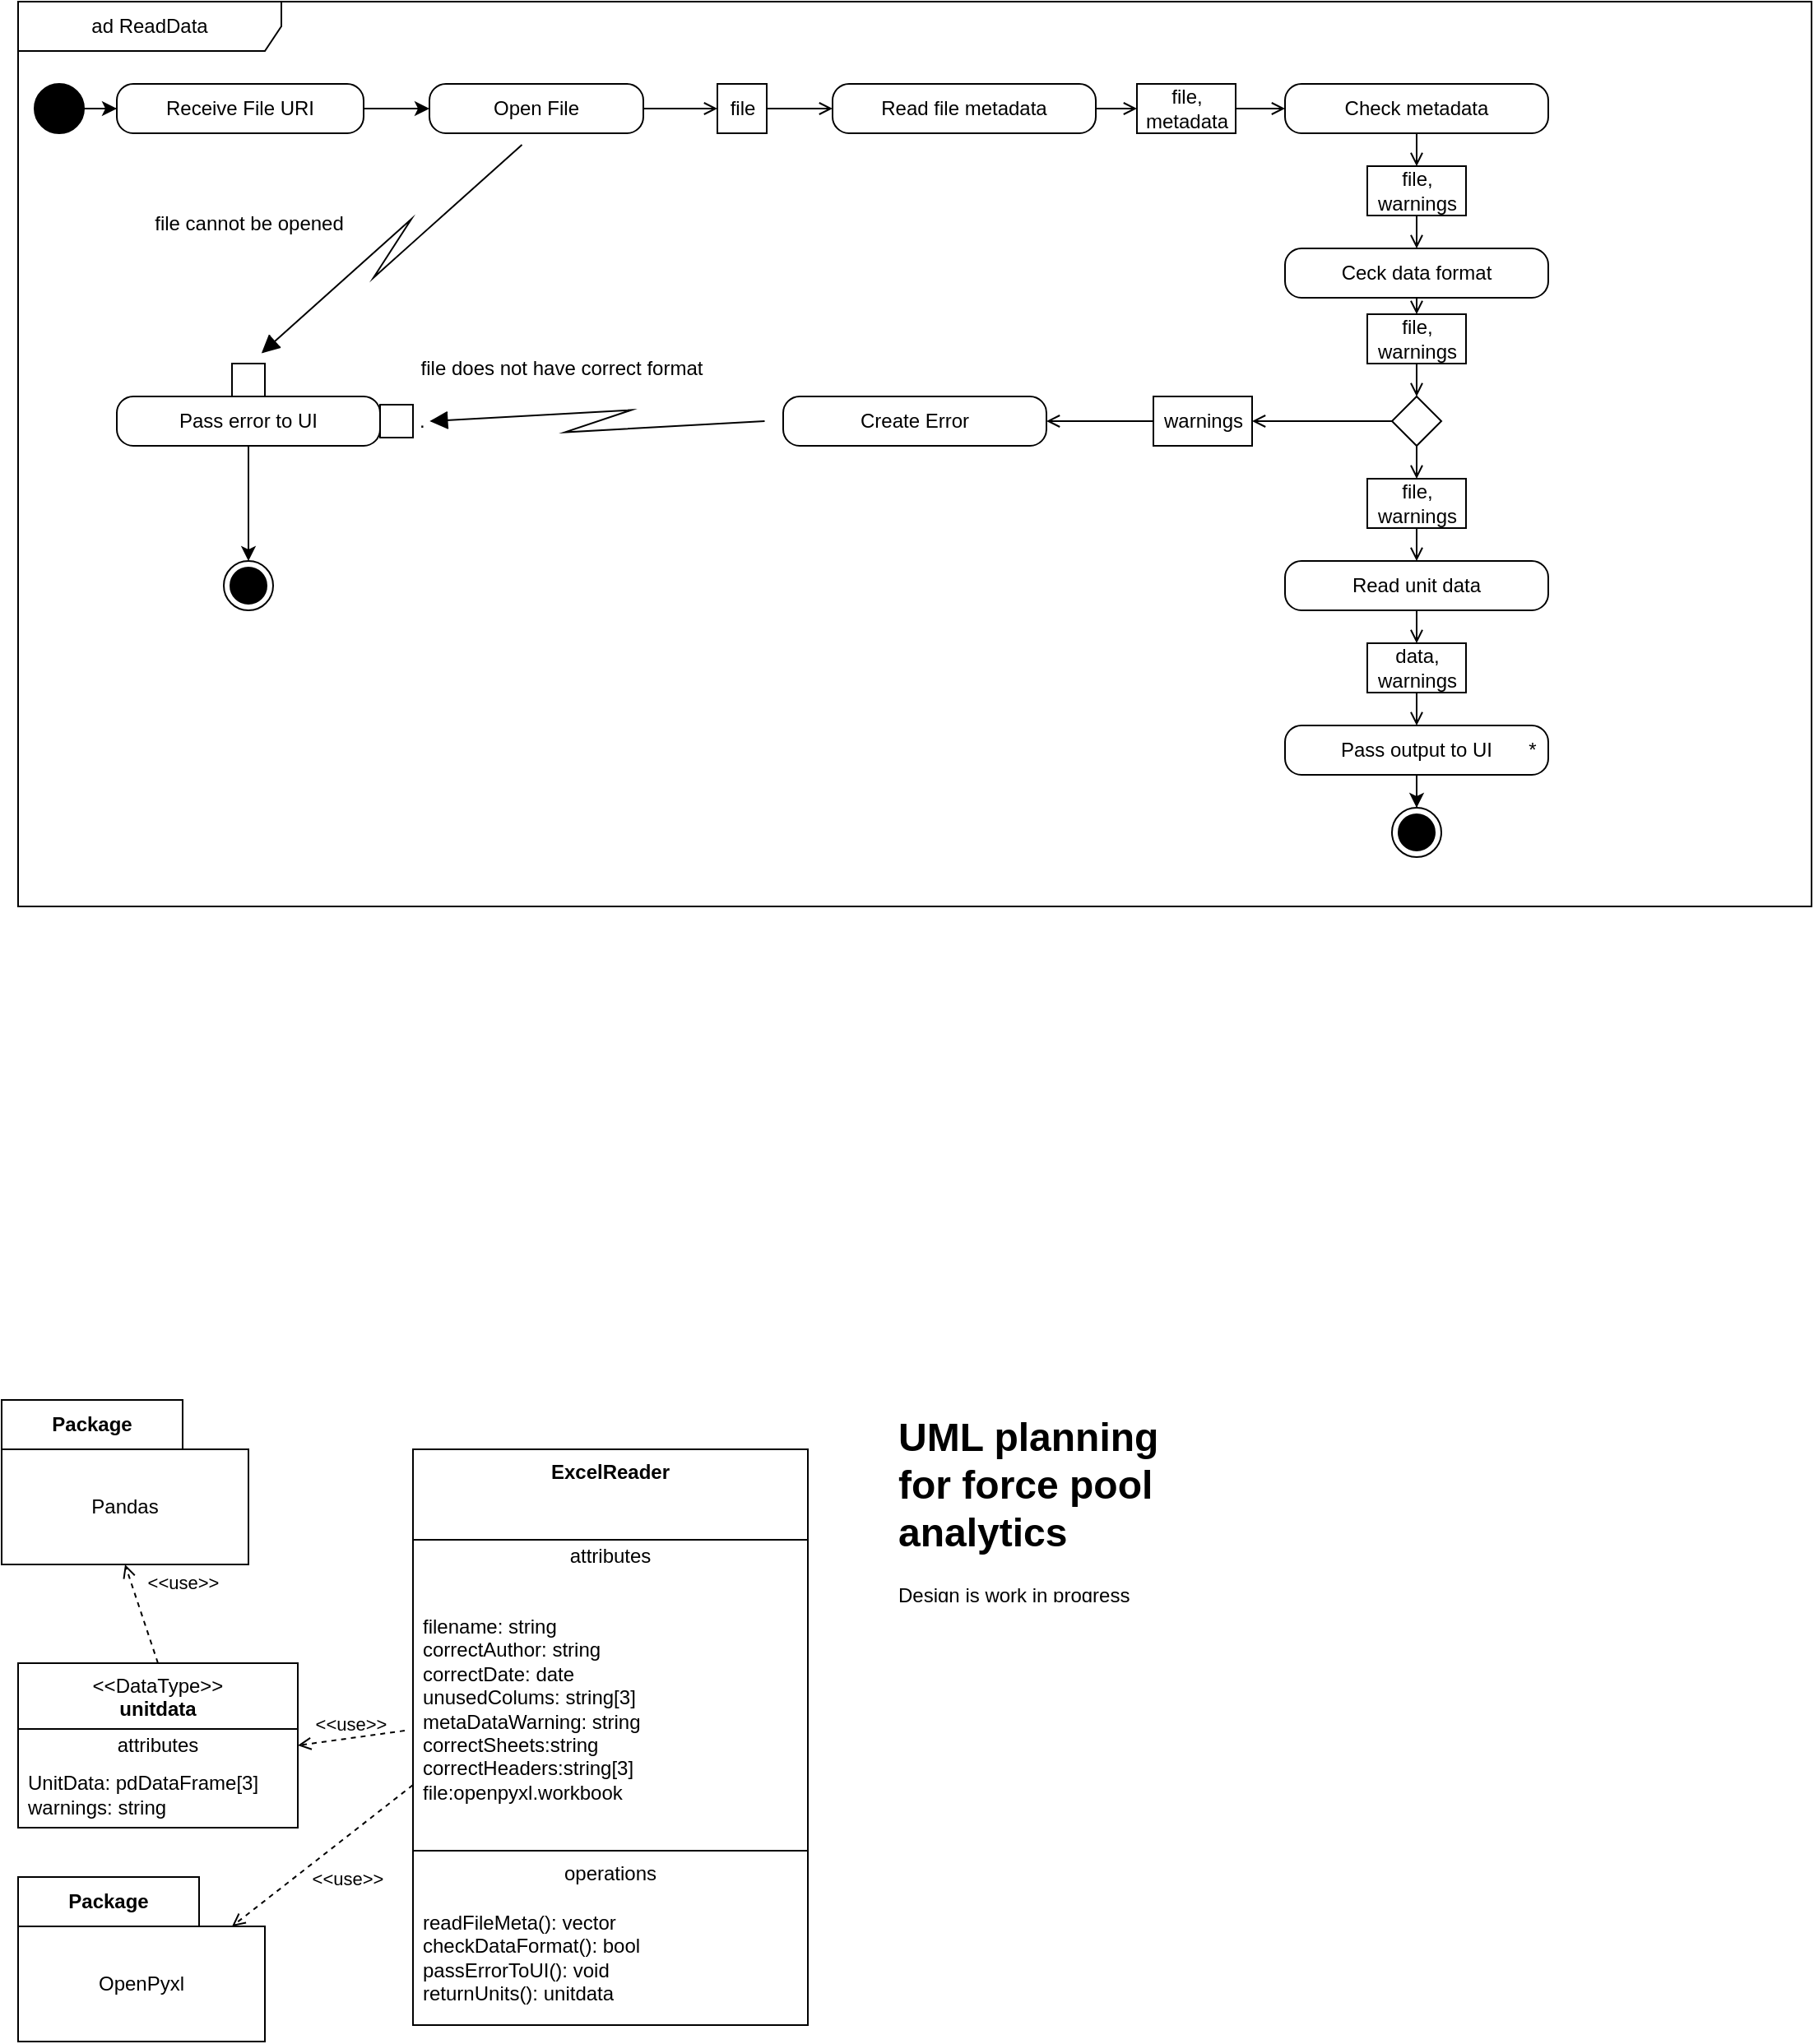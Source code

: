 <mxfile version="21.6.8" type="device">
  <diagram name="Page-1" id="DOlFsJQFJfXhihcVREWI">
    <mxGraphModel dx="2015" dy="1903" grid="1" gridSize="10" guides="1" tooltips="1" connect="1" arrows="1" fold="1" page="1" pageScale="1" pageWidth="1169" pageHeight="827" math="0" shadow="0">
      <root>
        <mxCell id="0" />
        <mxCell id="1" parent="0" />
        <mxCell id="wgWyfdXDKguZ-T_XWsIP-1" value="&lt;b&gt;ExcelReader&lt;/b&gt;&lt;br&gt;" style="swimlane;fontStyle=0;align=center;verticalAlign=top;childLayout=stackLayout;horizontal=1;startSize=55;horizontalStack=0;resizeParent=1;resizeParentMax=0;resizeLast=0;collapsible=0;marginBottom=0;html=1;whiteSpace=wrap;" vertex="1" parent="1">
          <mxGeometry x="260" y="70" width="240" height="350" as="geometry" />
        </mxCell>
        <mxCell id="wgWyfdXDKguZ-T_XWsIP-2" value="attributes" style="text;html=1;strokeColor=none;fillColor=none;align=center;verticalAlign=middle;spacingLeft=4;spacingRight=4;overflow=hidden;rotatable=0;points=[[0,0.5],[1,0.5]];portConstraint=eastwest;whiteSpace=wrap;" vertex="1" parent="wgWyfdXDKguZ-T_XWsIP-1">
          <mxGeometry y="55" width="240" height="20" as="geometry" />
        </mxCell>
        <mxCell id="wgWyfdXDKguZ-T_XWsIP-3" value="filename: string&lt;br&gt;correctAuthor: string&lt;br&gt;correctDate: date&lt;br&gt;unusedColums: string[3]&lt;br&gt;metaDataWarning: string&lt;br&gt;correctSheets:string&lt;br&gt;correctHeaders:string[3]&lt;br&gt;file:openpyxl.workbook" style="text;html=1;strokeColor=none;fillColor=none;align=left;verticalAlign=middle;spacingLeft=4;spacingRight=4;overflow=hidden;rotatable=0;points=[[0,0.5],[1,0.5]];portConstraint=eastwest;whiteSpace=wrap;" vertex="1" parent="wgWyfdXDKguZ-T_XWsIP-1">
          <mxGeometry y="75" width="240" height="165" as="geometry" />
        </mxCell>
        <mxCell id="wgWyfdXDKguZ-T_XWsIP-6" value="" style="line;strokeWidth=1;fillColor=none;align=left;verticalAlign=middle;spacingTop=-1;spacingLeft=3;spacingRight=3;rotatable=0;labelPosition=right;points=[];portConstraint=eastwest;" vertex="1" parent="wgWyfdXDKguZ-T_XWsIP-1">
          <mxGeometry y="240" width="240" height="8" as="geometry" />
        </mxCell>
        <mxCell id="wgWyfdXDKguZ-T_XWsIP-7" value="operations" style="text;html=1;strokeColor=none;fillColor=none;align=center;verticalAlign=middle;spacingLeft=4;spacingRight=4;overflow=hidden;rotatable=0;points=[[0,0.5],[1,0.5]];portConstraint=eastwest;whiteSpace=wrap;" vertex="1" parent="wgWyfdXDKguZ-T_XWsIP-1">
          <mxGeometry y="248" width="240" height="20" as="geometry" />
        </mxCell>
        <mxCell id="wgWyfdXDKguZ-T_XWsIP-8" value="readFileMeta(): vector&lt;br&gt;checkDataFormat(): bool&lt;br&gt;passErrorToUI(): void&lt;br&gt;returnUnits(): unitdata" style="text;html=1;strokeColor=none;fillColor=none;align=left;verticalAlign=middle;spacingLeft=4;spacingRight=4;overflow=hidden;rotatable=0;points=[[0,0.5],[1,0.5]];portConstraint=eastwest;whiteSpace=wrap;" vertex="1" parent="wgWyfdXDKguZ-T_XWsIP-1">
          <mxGeometry y="268" width="240" height="82" as="geometry" />
        </mxCell>
        <mxCell id="wgWyfdXDKguZ-T_XWsIP-14" value="Package" style="shape=folder;fontStyle=1;tabWidth=110;tabHeight=30;tabPosition=left;html=1;boundedLbl=1;labelInHeader=1;container=1;collapsible=0;whiteSpace=wrap;" vertex="1" parent="1">
          <mxGeometry x="10" y="40" width="150" height="100" as="geometry" />
        </mxCell>
        <mxCell id="wgWyfdXDKguZ-T_XWsIP-15" value="Pandas" style="html=1;strokeColor=none;resizeWidth=1;resizeHeight=1;fillColor=none;part=1;connectable=0;allowArrows=0;deletable=0;whiteSpace=wrap;" vertex="1" parent="wgWyfdXDKguZ-T_XWsIP-14">
          <mxGeometry width="150" height="70" relative="1" as="geometry">
            <mxPoint y="30" as="offset" />
          </mxGeometry>
        </mxCell>
        <mxCell id="wgWyfdXDKguZ-T_XWsIP-16" value="&amp;lt;&amp;lt;use&amp;gt;&amp;gt;" style="endArrow=open;html=1;rounded=0;align=center;verticalAlign=bottom;dashed=1;endFill=0;labelBackgroundColor=none;entryX=0.5;entryY=1;entryDx=0;entryDy=0;entryPerimeter=0;exitX=0.5;exitY=0;exitDx=0;exitDy=0;" edge="1" parent="1" source="wgWyfdXDKguZ-T_XWsIP-20" target="wgWyfdXDKguZ-T_XWsIP-14">
          <mxGeometry x="0.05" y="-27" relative="1" as="geometry">
            <mxPoint x="258" y="103" as="sourcePoint" />
            <mxPoint x="660" y="50" as="targetPoint" />
            <mxPoint as="offset" />
          </mxGeometry>
        </mxCell>
        <mxCell id="wgWyfdXDKguZ-T_XWsIP-17" value="" style="resizable=0;html=1;align=center;verticalAlign=top;labelBackgroundColor=none;" connectable="0" vertex="1" parent="wgWyfdXDKguZ-T_XWsIP-16">
          <mxGeometry relative="1" as="geometry" />
        </mxCell>
        <mxCell id="wgWyfdXDKguZ-T_XWsIP-19" value="&lt;h1&gt;UML planning for force pool analytics&lt;/h1&gt;&lt;div&gt;Design is work in progress&lt;/div&gt;&lt;div&gt;&lt;br&gt;&lt;/div&gt;" style="text;html=1;strokeColor=none;fillColor=none;spacing=5;spacingTop=-20;whiteSpace=wrap;overflow=hidden;rounded=0;" vertex="1" parent="1">
          <mxGeometry x="550" y="43" width="190" height="120" as="geometry" />
        </mxCell>
        <mxCell id="wgWyfdXDKguZ-T_XWsIP-20" value="&amp;lt;&amp;lt;DataType&amp;gt;&amp;gt;&lt;br&gt;&lt;b&gt;unitdata&lt;/b&gt;" style="swimlane;fontStyle=0;align=center;verticalAlign=top;childLayout=stackLayout;horizontal=1;startSize=40;horizontalStack=0;resizeParent=1;resizeParentMax=0;resizeLast=0;collapsible=0;marginBottom=0;html=1;whiteSpace=wrap;" vertex="1" parent="1">
          <mxGeometry x="20" y="200" width="170" height="100" as="geometry" />
        </mxCell>
        <mxCell id="wgWyfdXDKguZ-T_XWsIP-21" value="attributes" style="text;html=1;strokeColor=none;fillColor=none;align=center;verticalAlign=middle;spacingLeft=4;spacingRight=4;overflow=hidden;rotatable=0;points=[[0,0.5],[1,0.5]];portConstraint=eastwest;whiteSpace=wrap;" vertex="1" parent="wgWyfdXDKguZ-T_XWsIP-20">
          <mxGeometry y="40" width="170" height="20" as="geometry" />
        </mxCell>
        <mxCell id="wgWyfdXDKguZ-T_XWsIP-22" value="UnitData: pdDataFrame[3]&lt;br&gt;warnings: string" style="text;html=1;strokeColor=none;fillColor=none;align=left;verticalAlign=middle;spacingLeft=4;spacingRight=4;overflow=hidden;rotatable=0;points=[[0,0.5],[1,0.5]];portConstraint=eastwest;whiteSpace=wrap;" vertex="1" parent="wgWyfdXDKguZ-T_XWsIP-20">
          <mxGeometry y="60" width="170" height="40" as="geometry" />
        </mxCell>
        <mxCell id="wgWyfdXDKguZ-T_XWsIP-30" value="&amp;lt;&amp;lt;use&amp;gt;&amp;gt;" style="endArrow=open;html=1;rounded=0;align=center;verticalAlign=bottom;dashed=1;endFill=0;labelBackgroundColor=none;entryX=1;entryY=0.5;entryDx=0;entryDy=0;exitX=-0.021;exitY=0.582;exitDx=0;exitDy=0;exitPerimeter=0;" edge="1" parent="1" source="wgWyfdXDKguZ-T_XWsIP-3" target="wgWyfdXDKguZ-T_XWsIP-21">
          <mxGeometry relative="1" as="geometry">
            <mxPoint x="500" y="250" as="sourcePoint" />
            <mxPoint x="660" y="250" as="targetPoint" />
          </mxGeometry>
        </mxCell>
        <mxCell id="wgWyfdXDKguZ-T_XWsIP-34" value="ad ReadData" style="shape=umlFrame;whiteSpace=wrap;html=1;pointerEvents=0;recursiveResize=0;container=1;collapsible=0;width=160;" vertex="1" parent="1">
          <mxGeometry x="20" y="-810" width="1090" height="550" as="geometry" />
        </mxCell>
        <mxCell id="wgWyfdXDKguZ-T_XWsIP-79" value="" style="edgeStyle=orthogonalEdgeStyle;rounded=0;orthogonalLoop=1;jettySize=auto;html=1;" edge="1" parent="wgWyfdXDKguZ-T_XWsIP-34" source="wgWyfdXDKguZ-T_XWsIP-40" target="wgWyfdXDKguZ-T_XWsIP-58">
          <mxGeometry relative="1" as="geometry" />
        </mxCell>
        <mxCell id="wgWyfdXDKguZ-T_XWsIP-40" value="Receive File URI" style="html=1;dashed=0;rounded=1;absoluteArcSize=1;arcSize=20;verticalAlign=middle;align=center;whiteSpace=wrap;" vertex="1" parent="wgWyfdXDKguZ-T_XWsIP-34">
          <mxGeometry x="60" y="50" width="150" height="30" as="geometry" />
        </mxCell>
        <mxCell id="wgWyfdXDKguZ-T_XWsIP-60" value="Read file metadata" style="html=1;dashed=0;rounded=1;absoluteArcSize=1;arcSize=20;verticalAlign=middle;align=center;whiteSpace=wrap;" vertex="1" parent="wgWyfdXDKguZ-T_XWsIP-34">
          <mxGeometry x="495" y="50" width="160" height="30" as="geometry" />
        </mxCell>
        <mxCell id="wgWyfdXDKguZ-T_XWsIP-58" value="Open File" style="html=1;dashed=0;rounded=1;absoluteArcSize=1;arcSize=20;verticalAlign=middle;align=center;whiteSpace=wrap;" vertex="1" parent="wgWyfdXDKguZ-T_XWsIP-34">
          <mxGeometry x="250" y="50" width="130" height="30" as="geometry" />
        </mxCell>
        <mxCell id="wgWyfdXDKguZ-T_XWsIP-62" value="Check metadata" style="html=1;dashed=0;rounded=1;absoluteArcSize=1;arcSize=20;verticalAlign=middle;align=center;whiteSpace=wrap;" vertex="1" parent="wgWyfdXDKguZ-T_XWsIP-34">
          <mxGeometry x="770" y="50" width="160" height="30" as="geometry" />
        </mxCell>
        <mxCell id="wgWyfdXDKguZ-T_XWsIP-82" value="" style="edgeStyle=orthogonalEdgeStyle;rounded=0;orthogonalLoop=1;jettySize=auto;html=1;" edge="1" parent="wgWyfdXDKguZ-T_XWsIP-34" source="wgWyfdXDKguZ-T_XWsIP-66" target="wgWyfdXDKguZ-T_XWsIP-69">
          <mxGeometry relative="1" as="geometry" />
        </mxCell>
        <mxCell id="wgWyfdXDKguZ-T_XWsIP-66" value="Pass error to UI" style="html=1;dashed=0;rounded=1;absoluteArcSize=1;arcSize=20;verticalAlign=middle;align=center;whiteSpace=wrap;" vertex="1" parent="wgWyfdXDKguZ-T_XWsIP-34">
          <mxGeometry x="60" y="240" width="160" height="30" as="geometry" />
        </mxCell>
        <mxCell id="wgWyfdXDKguZ-T_XWsIP-64" value="Ceck data format" style="html=1;dashed=0;rounded=1;absoluteArcSize=1;arcSize=20;verticalAlign=middle;align=center;whiteSpace=wrap;" vertex="1" parent="wgWyfdXDKguZ-T_XWsIP-34">
          <mxGeometry x="770" y="150" width="160" height="30" as="geometry" />
        </mxCell>
        <mxCell id="wgWyfdXDKguZ-T_XWsIP-69" value="" style="ellipse;html=1;shape=endState;fillColor=strokeColor;" vertex="1" parent="wgWyfdXDKguZ-T_XWsIP-34">
          <mxGeometry x="125" y="340" width="30" height="30" as="geometry" />
        </mxCell>
        <mxCell id="wgWyfdXDKguZ-T_XWsIP-71" value="" style="edgeStyle=orthogonalEdgeStyle;rounded=0;orthogonalLoop=1;jettySize=auto;html=1;" edge="1" parent="wgWyfdXDKguZ-T_XWsIP-34" source="wgWyfdXDKguZ-T_XWsIP-70" target="wgWyfdXDKguZ-T_XWsIP-40">
          <mxGeometry relative="1" as="geometry" />
        </mxCell>
        <mxCell id="wgWyfdXDKguZ-T_XWsIP-70" value="" style="ellipse;fillColor=strokeColor;html=1;" vertex="1" parent="wgWyfdXDKguZ-T_XWsIP-34">
          <mxGeometry x="10" y="50" width="30" height="30" as="geometry" />
        </mxCell>
        <mxCell id="wgWyfdXDKguZ-T_XWsIP-77" value="" style="fontStyle=0;labelPosition=right;verticalLabelPosition=middle;align=left;verticalAlign=middle;spacingLeft=2;html=1;" vertex="1" parent="wgWyfdXDKguZ-T_XWsIP-34">
          <mxGeometry x="130" y="220" width="20" height="20" as="geometry" />
        </mxCell>
        <mxCell id="wgWyfdXDKguZ-T_XWsIP-78" value="" style="shape=mxgraph.lean_mapping.electronic_info_flow_edge;html=1;rounded=0;entryX=0.5;entryY=0;entryDx=0;entryDy=0;exitX=0.5;exitY=1;exitDx=0;exitDy=0;" edge="1" parent="wgWyfdXDKguZ-T_XWsIP-34" source="wgWyfdXDKguZ-T_XWsIP-58" target="wgWyfdXDKguZ-T_XWsIP-77">
          <mxGeometry width="160" relative="1" as="geometry">
            <mxPoint x="490" y="350" as="sourcePoint" />
            <mxPoint x="650" y="350" as="targetPoint" />
          </mxGeometry>
        </mxCell>
        <mxCell id="wgWyfdXDKguZ-T_XWsIP-81" value="file cannot be opened" style="text;html=1;align=center;verticalAlign=middle;resizable=0;points=[];autosize=1;strokeColor=none;fillColor=none;" vertex="1" parent="wgWyfdXDKguZ-T_XWsIP-34">
          <mxGeometry x="70" y="120" width="140" height="30" as="geometry" />
        </mxCell>
        <mxCell id="wgWyfdXDKguZ-T_XWsIP-83" value="file" style="html=1;rounded=0;" vertex="1" parent="wgWyfdXDKguZ-T_XWsIP-34">
          <mxGeometry x="425" y="50" width="30" height="30" as="geometry" />
        </mxCell>
        <mxCell id="wgWyfdXDKguZ-T_XWsIP-84" value="" style="endArrow=open;html=1;rounded=0;align=center;verticalAlign=top;endFill=0;labelBackgroundColor=none;endSize=6;exitX=1;exitY=0.5;exitDx=0;exitDy=0;" edge="1" target="wgWyfdXDKguZ-T_XWsIP-83" parent="wgWyfdXDKguZ-T_XWsIP-34" source="wgWyfdXDKguZ-T_XWsIP-58">
          <mxGeometry relative="1" as="geometry">
            <mxPoint x="310" y="-135" as="sourcePoint" />
          </mxGeometry>
        </mxCell>
        <mxCell id="wgWyfdXDKguZ-T_XWsIP-85" value="" style="endArrow=open;html=1;rounded=0;align=center;verticalAlign=top;endFill=0;labelBackgroundColor=none;endSize=6;" edge="1" source="wgWyfdXDKguZ-T_XWsIP-83" parent="wgWyfdXDKguZ-T_XWsIP-34" target="wgWyfdXDKguZ-T_XWsIP-60">
          <mxGeometry relative="1" as="geometry">
            <mxPoint x="465" y="-280" as="targetPoint" />
          </mxGeometry>
        </mxCell>
        <mxCell id="wgWyfdXDKguZ-T_XWsIP-86" value="file, &lt;br&gt;metadata" style="html=1;rounded=0;" vertex="1" parent="wgWyfdXDKguZ-T_XWsIP-34">
          <mxGeometry x="680" y="50" width="60" height="30" as="geometry" />
        </mxCell>
        <mxCell id="wgWyfdXDKguZ-T_XWsIP-87" value="" style="endArrow=open;html=1;rounded=0;align=center;verticalAlign=top;endFill=0;labelBackgroundColor=none;endSize=6;" edge="1" target="wgWyfdXDKguZ-T_XWsIP-86" parent="wgWyfdXDKguZ-T_XWsIP-34" source="wgWyfdXDKguZ-T_XWsIP-60">
          <mxGeometry relative="1" as="geometry">
            <mxPoint x="510" y="145" as="sourcePoint" />
          </mxGeometry>
        </mxCell>
        <mxCell id="wgWyfdXDKguZ-T_XWsIP-88" value="" style="endArrow=open;html=1;rounded=0;align=center;verticalAlign=top;endFill=0;labelBackgroundColor=none;endSize=6;" edge="1" source="wgWyfdXDKguZ-T_XWsIP-86" parent="wgWyfdXDKguZ-T_XWsIP-34" target="wgWyfdXDKguZ-T_XWsIP-62">
          <mxGeometry relative="1" as="geometry">
            <mxPoint x="640" y="145" as="targetPoint" />
          </mxGeometry>
        </mxCell>
        <mxCell id="wgWyfdXDKguZ-T_XWsIP-90" value="file,&lt;br&gt;warnings" style="html=1;rounded=0;" vertex="1" parent="wgWyfdXDKguZ-T_XWsIP-34">
          <mxGeometry x="820" y="100" width="60" height="30" as="geometry" />
        </mxCell>
        <mxCell id="wgWyfdXDKguZ-T_XWsIP-91" value="" style="endArrow=open;html=1;rounded=0;align=center;verticalAlign=top;endFill=0;labelBackgroundColor=none;endSize=6;" edge="1" target="wgWyfdXDKguZ-T_XWsIP-90" parent="wgWyfdXDKguZ-T_XWsIP-34" source="wgWyfdXDKguZ-T_XWsIP-62">
          <mxGeometry relative="1" as="geometry">
            <mxPoint x="510" y="145" as="sourcePoint" />
          </mxGeometry>
        </mxCell>
        <mxCell id="wgWyfdXDKguZ-T_XWsIP-92" value="" style="endArrow=open;html=1;rounded=0;align=center;verticalAlign=top;endFill=0;labelBackgroundColor=none;endSize=6;" edge="1" source="wgWyfdXDKguZ-T_XWsIP-90" parent="wgWyfdXDKguZ-T_XWsIP-34" target="wgWyfdXDKguZ-T_XWsIP-64">
          <mxGeometry relative="1" as="geometry">
            <mxPoint x="640" y="145" as="targetPoint" />
          </mxGeometry>
        </mxCell>
        <mxCell id="wgWyfdXDKguZ-T_XWsIP-94" value="" style="rhombus;" vertex="1" parent="wgWyfdXDKguZ-T_XWsIP-34">
          <mxGeometry x="835" y="240" width="30" height="30" as="geometry" />
        </mxCell>
        <mxCell id="wgWyfdXDKguZ-T_XWsIP-95" value="Create Error" style="html=1;dashed=0;rounded=1;absoluteArcSize=1;arcSize=20;verticalAlign=middle;align=center;whiteSpace=wrap;" vertex="1" parent="wgWyfdXDKguZ-T_XWsIP-34">
          <mxGeometry x="465" y="240" width="160" height="30" as="geometry" />
        </mxCell>
        <mxCell id="wgWyfdXDKguZ-T_XWsIP-97" value="." style="fontStyle=0;labelPosition=right;verticalLabelPosition=middle;align=left;verticalAlign=middle;spacingLeft=2;html=1;" vertex="1" parent="wgWyfdXDKguZ-T_XWsIP-34">
          <mxGeometry x="220" y="245" width="20" height="20" as="geometry" />
        </mxCell>
        <mxCell id="wgWyfdXDKguZ-T_XWsIP-101" value="" style="shape=mxgraph.lean_mapping.electronic_info_flow_edge;html=1;rounded=0;" edge="1" parent="wgWyfdXDKguZ-T_XWsIP-34" source="wgWyfdXDKguZ-T_XWsIP-95" target="wgWyfdXDKguZ-T_XWsIP-97">
          <mxGeometry width="160" relative="1" as="geometry">
            <mxPoint x="490" y="150" as="sourcePoint" />
            <mxPoint x="650" y="150" as="targetPoint" />
          </mxGeometry>
        </mxCell>
        <mxCell id="wgWyfdXDKguZ-T_XWsIP-103" value="Read unit data" style="html=1;dashed=0;rounded=1;absoluteArcSize=1;arcSize=20;verticalAlign=middle;align=center;whiteSpace=wrap;" vertex="1" parent="wgWyfdXDKguZ-T_XWsIP-34">
          <mxGeometry x="770" y="340" width="160" height="30" as="geometry" />
        </mxCell>
        <mxCell id="wgWyfdXDKguZ-T_XWsIP-105" style="edgeStyle=orthogonalEdgeStyle;rounded=0;orthogonalLoop=1;jettySize=auto;html=1;exitX=0.5;exitY=1;exitDx=0;exitDy=0;" edge="1" parent="wgWyfdXDKguZ-T_XWsIP-34" source="wgWyfdXDKguZ-T_XWsIP-103" target="wgWyfdXDKguZ-T_XWsIP-103">
          <mxGeometry relative="1" as="geometry" />
        </mxCell>
        <mxCell id="wgWyfdXDKguZ-T_XWsIP-109" value="" style="edgeStyle=orthogonalEdgeStyle;rounded=0;orthogonalLoop=1;jettySize=auto;html=1;" edge="1" parent="wgWyfdXDKguZ-T_XWsIP-34" source="wgWyfdXDKguZ-T_XWsIP-106" target="wgWyfdXDKguZ-T_XWsIP-108">
          <mxGeometry relative="1" as="geometry" />
        </mxCell>
        <mxCell id="wgWyfdXDKguZ-T_XWsIP-106" value="Pass output to UI" style="html=1;dashed=0;rounded=1;absoluteArcSize=1;arcSize=20;verticalAlign=middle;align=center;whiteSpace=wrap;" vertex="1" parent="wgWyfdXDKguZ-T_XWsIP-34">
          <mxGeometry x="770" y="440" width="160" height="30" as="geometry" />
        </mxCell>
        <mxCell id="wgWyfdXDKguZ-T_XWsIP-107" value="*" style="text;resizeWidth=0;resizeHeight=0;points=[];part=1;verticalAlign=middle;align=center;html=1;" vertex="1" parent="wgWyfdXDKguZ-T_XWsIP-106">
          <mxGeometry x="1" y="0.5" width="20" height="20" relative="1" as="geometry">
            <mxPoint x="-20" y="-10" as="offset" />
          </mxGeometry>
        </mxCell>
        <mxCell id="wgWyfdXDKguZ-T_XWsIP-108" value="" style="ellipse;html=1;shape=endState;fillColor=strokeColor;" vertex="1" parent="wgWyfdXDKguZ-T_XWsIP-34">
          <mxGeometry x="835" y="490" width="30" height="30" as="geometry" />
        </mxCell>
        <mxCell id="wgWyfdXDKguZ-T_XWsIP-110" value="file,&lt;br&gt;warnings" style="html=1;rounded=0;" vertex="1" parent="wgWyfdXDKguZ-T_XWsIP-34">
          <mxGeometry x="820" y="190" width="60" height="30" as="geometry" />
        </mxCell>
        <mxCell id="wgWyfdXDKguZ-T_XWsIP-111" value="" style="endArrow=open;html=1;rounded=0;align=center;verticalAlign=top;endFill=0;labelBackgroundColor=none;endSize=6;" edge="1" target="wgWyfdXDKguZ-T_XWsIP-110" parent="wgWyfdXDKguZ-T_XWsIP-34" source="wgWyfdXDKguZ-T_XWsIP-64">
          <mxGeometry relative="1" as="geometry">
            <mxPoint x="480" y="397" as="sourcePoint" />
          </mxGeometry>
        </mxCell>
        <mxCell id="wgWyfdXDKguZ-T_XWsIP-112" value="" style="endArrow=open;html=1;rounded=0;align=center;verticalAlign=top;endFill=0;labelBackgroundColor=none;endSize=6;" edge="1" source="wgWyfdXDKguZ-T_XWsIP-110" parent="wgWyfdXDKguZ-T_XWsIP-34" target="wgWyfdXDKguZ-T_XWsIP-94">
          <mxGeometry relative="1" as="geometry">
            <mxPoint x="610" y="397" as="targetPoint" />
          </mxGeometry>
        </mxCell>
        <mxCell id="wgWyfdXDKguZ-T_XWsIP-116" value="warnings" style="html=1;rounded=0;" vertex="1" parent="wgWyfdXDKguZ-T_XWsIP-34">
          <mxGeometry x="690" y="240" width="60" height="30" as="geometry" />
        </mxCell>
        <mxCell id="wgWyfdXDKguZ-T_XWsIP-117" value="" style="endArrow=open;html=1;rounded=0;align=center;verticalAlign=top;endFill=0;labelBackgroundColor=none;endSize=6;" edge="1" parent="wgWyfdXDKguZ-T_XWsIP-34" target="wgWyfdXDKguZ-T_XWsIP-116" source="wgWyfdXDKguZ-T_XWsIP-94">
          <mxGeometry relative="1" as="geometry">
            <mxPoint x="820" y="225" as="sourcePoint" />
          </mxGeometry>
        </mxCell>
        <mxCell id="wgWyfdXDKguZ-T_XWsIP-118" value="" style="endArrow=open;html=1;rounded=0;align=center;verticalAlign=top;endFill=0;labelBackgroundColor=none;endSize=6;" edge="1" parent="wgWyfdXDKguZ-T_XWsIP-34" source="wgWyfdXDKguZ-T_XWsIP-116" target="wgWyfdXDKguZ-T_XWsIP-95">
          <mxGeometry relative="1" as="geometry">
            <mxPoint x="760" y="225" as="targetPoint" />
          </mxGeometry>
        </mxCell>
        <mxCell id="wgWyfdXDKguZ-T_XWsIP-113" value="file,&lt;br&gt;warnings" style="html=1;rounded=0;" vertex="1" parent="wgWyfdXDKguZ-T_XWsIP-34">
          <mxGeometry x="820" y="290" width="60" height="30" as="geometry" />
        </mxCell>
        <mxCell id="wgWyfdXDKguZ-T_XWsIP-115" value="" style="endArrow=open;html=1;rounded=0;align=center;verticalAlign=top;endFill=0;labelBackgroundColor=none;endSize=6;" edge="1" parent="wgWyfdXDKguZ-T_XWsIP-34" source="wgWyfdXDKguZ-T_XWsIP-113" target="wgWyfdXDKguZ-T_XWsIP-103">
          <mxGeometry relative="1" as="geometry">
            <mxPoint x="620" y="407" as="targetPoint" />
          </mxGeometry>
        </mxCell>
        <mxCell id="wgWyfdXDKguZ-T_XWsIP-114" value="" style="endArrow=open;html=1;rounded=0;align=center;verticalAlign=top;endFill=0;labelBackgroundColor=none;endSize=6;" edge="1" parent="wgWyfdXDKguZ-T_XWsIP-34" target="wgWyfdXDKguZ-T_XWsIP-113" source="wgWyfdXDKguZ-T_XWsIP-94">
          <mxGeometry relative="1" as="geometry">
            <mxPoint x="490" y="407" as="sourcePoint" />
          </mxGeometry>
        </mxCell>
        <mxCell id="wgWyfdXDKguZ-T_XWsIP-119" value="data,&lt;br&gt;warnings" style="html=1;rounded=0;" vertex="1" parent="wgWyfdXDKguZ-T_XWsIP-34">
          <mxGeometry x="820" y="390" width="60" height="30" as="geometry" />
        </mxCell>
        <mxCell id="wgWyfdXDKguZ-T_XWsIP-120" value="" style="endArrow=open;html=1;rounded=0;align=center;verticalAlign=top;endFill=0;labelBackgroundColor=none;endSize=6;" edge="1" target="wgWyfdXDKguZ-T_XWsIP-119" parent="wgWyfdXDKguZ-T_XWsIP-34" source="wgWyfdXDKguZ-T_XWsIP-103">
          <mxGeometry relative="1" as="geometry">
            <mxPoint x="470" y="375" as="sourcePoint" />
          </mxGeometry>
        </mxCell>
        <mxCell id="wgWyfdXDKguZ-T_XWsIP-121" value="" style="endArrow=open;html=1;rounded=0;align=center;verticalAlign=top;endFill=0;labelBackgroundColor=none;endSize=6;" edge="1" source="wgWyfdXDKguZ-T_XWsIP-119" parent="wgWyfdXDKguZ-T_XWsIP-34" target="wgWyfdXDKguZ-T_XWsIP-106">
          <mxGeometry relative="1" as="geometry">
            <mxPoint x="600" y="375" as="targetPoint" />
          </mxGeometry>
        </mxCell>
        <mxCell id="wgWyfdXDKguZ-T_XWsIP-102" value="file does not have correct format" style="text;html=1;align=center;verticalAlign=middle;resizable=0;points=[];autosize=1;strokeColor=none;fillColor=none;" vertex="1" parent="1">
          <mxGeometry x="255" y="-602" width="190" height="30" as="geometry" />
        </mxCell>
        <mxCell id="wgWyfdXDKguZ-T_XWsIP-122" value="Package" style="shape=folder;fontStyle=1;tabWidth=110;tabHeight=30;tabPosition=left;html=1;boundedLbl=1;labelInHeader=1;container=1;collapsible=0;whiteSpace=wrap;" vertex="1" parent="1">
          <mxGeometry x="20" y="330" width="150" height="100" as="geometry" />
        </mxCell>
        <mxCell id="wgWyfdXDKguZ-T_XWsIP-123" value="OpenPyxl" style="html=1;strokeColor=none;resizeWidth=1;resizeHeight=1;fillColor=none;part=1;connectable=0;allowArrows=0;deletable=0;whiteSpace=wrap;" vertex="1" parent="wgWyfdXDKguZ-T_XWsIP-122">
          <mxGeometry width="150" height="70" relative="1" as="geometry">
            <mxPoint y="30" as="offset" />
          </mxGeometry>
        </mxCell>
        <mxCell id="wgWyfdXDKguZ-T_XWsIP-124" value="&amp;lt;&amp;lt;use&amp;gt;&amp;gt;" style="endArrow=open;html=1;rounded=0;align=center;verticalAlign=bottom;dashed=1;endFill=0;labelBackgroundColor=none;exitX=0;exitY=0.782;exitDx=0;exitDy=0;exitPerimeter=0;entryX=0;entryY=0;entryDx=130;entryDy=30;entryPerimeter=0;" edge="1" parent="1" source="wgWyfdXDKguZ-T_XWsIP-3" target="wgWyfdXDKguZ-T_XWsIP-122">
          <mxGeometry x="0.034" y="27" relative="1" as="geometry">
            <mxPoint x="500" y="240" as="sourcePoint" />
            <mxPoint x="660" y="240" as="targetPoint" />
            <mxPoint as="offset" />
          </mxGeometry>
        </mxCell>
      </root>
    </mxGraphModel>
  </diagram>
</mxfile>
